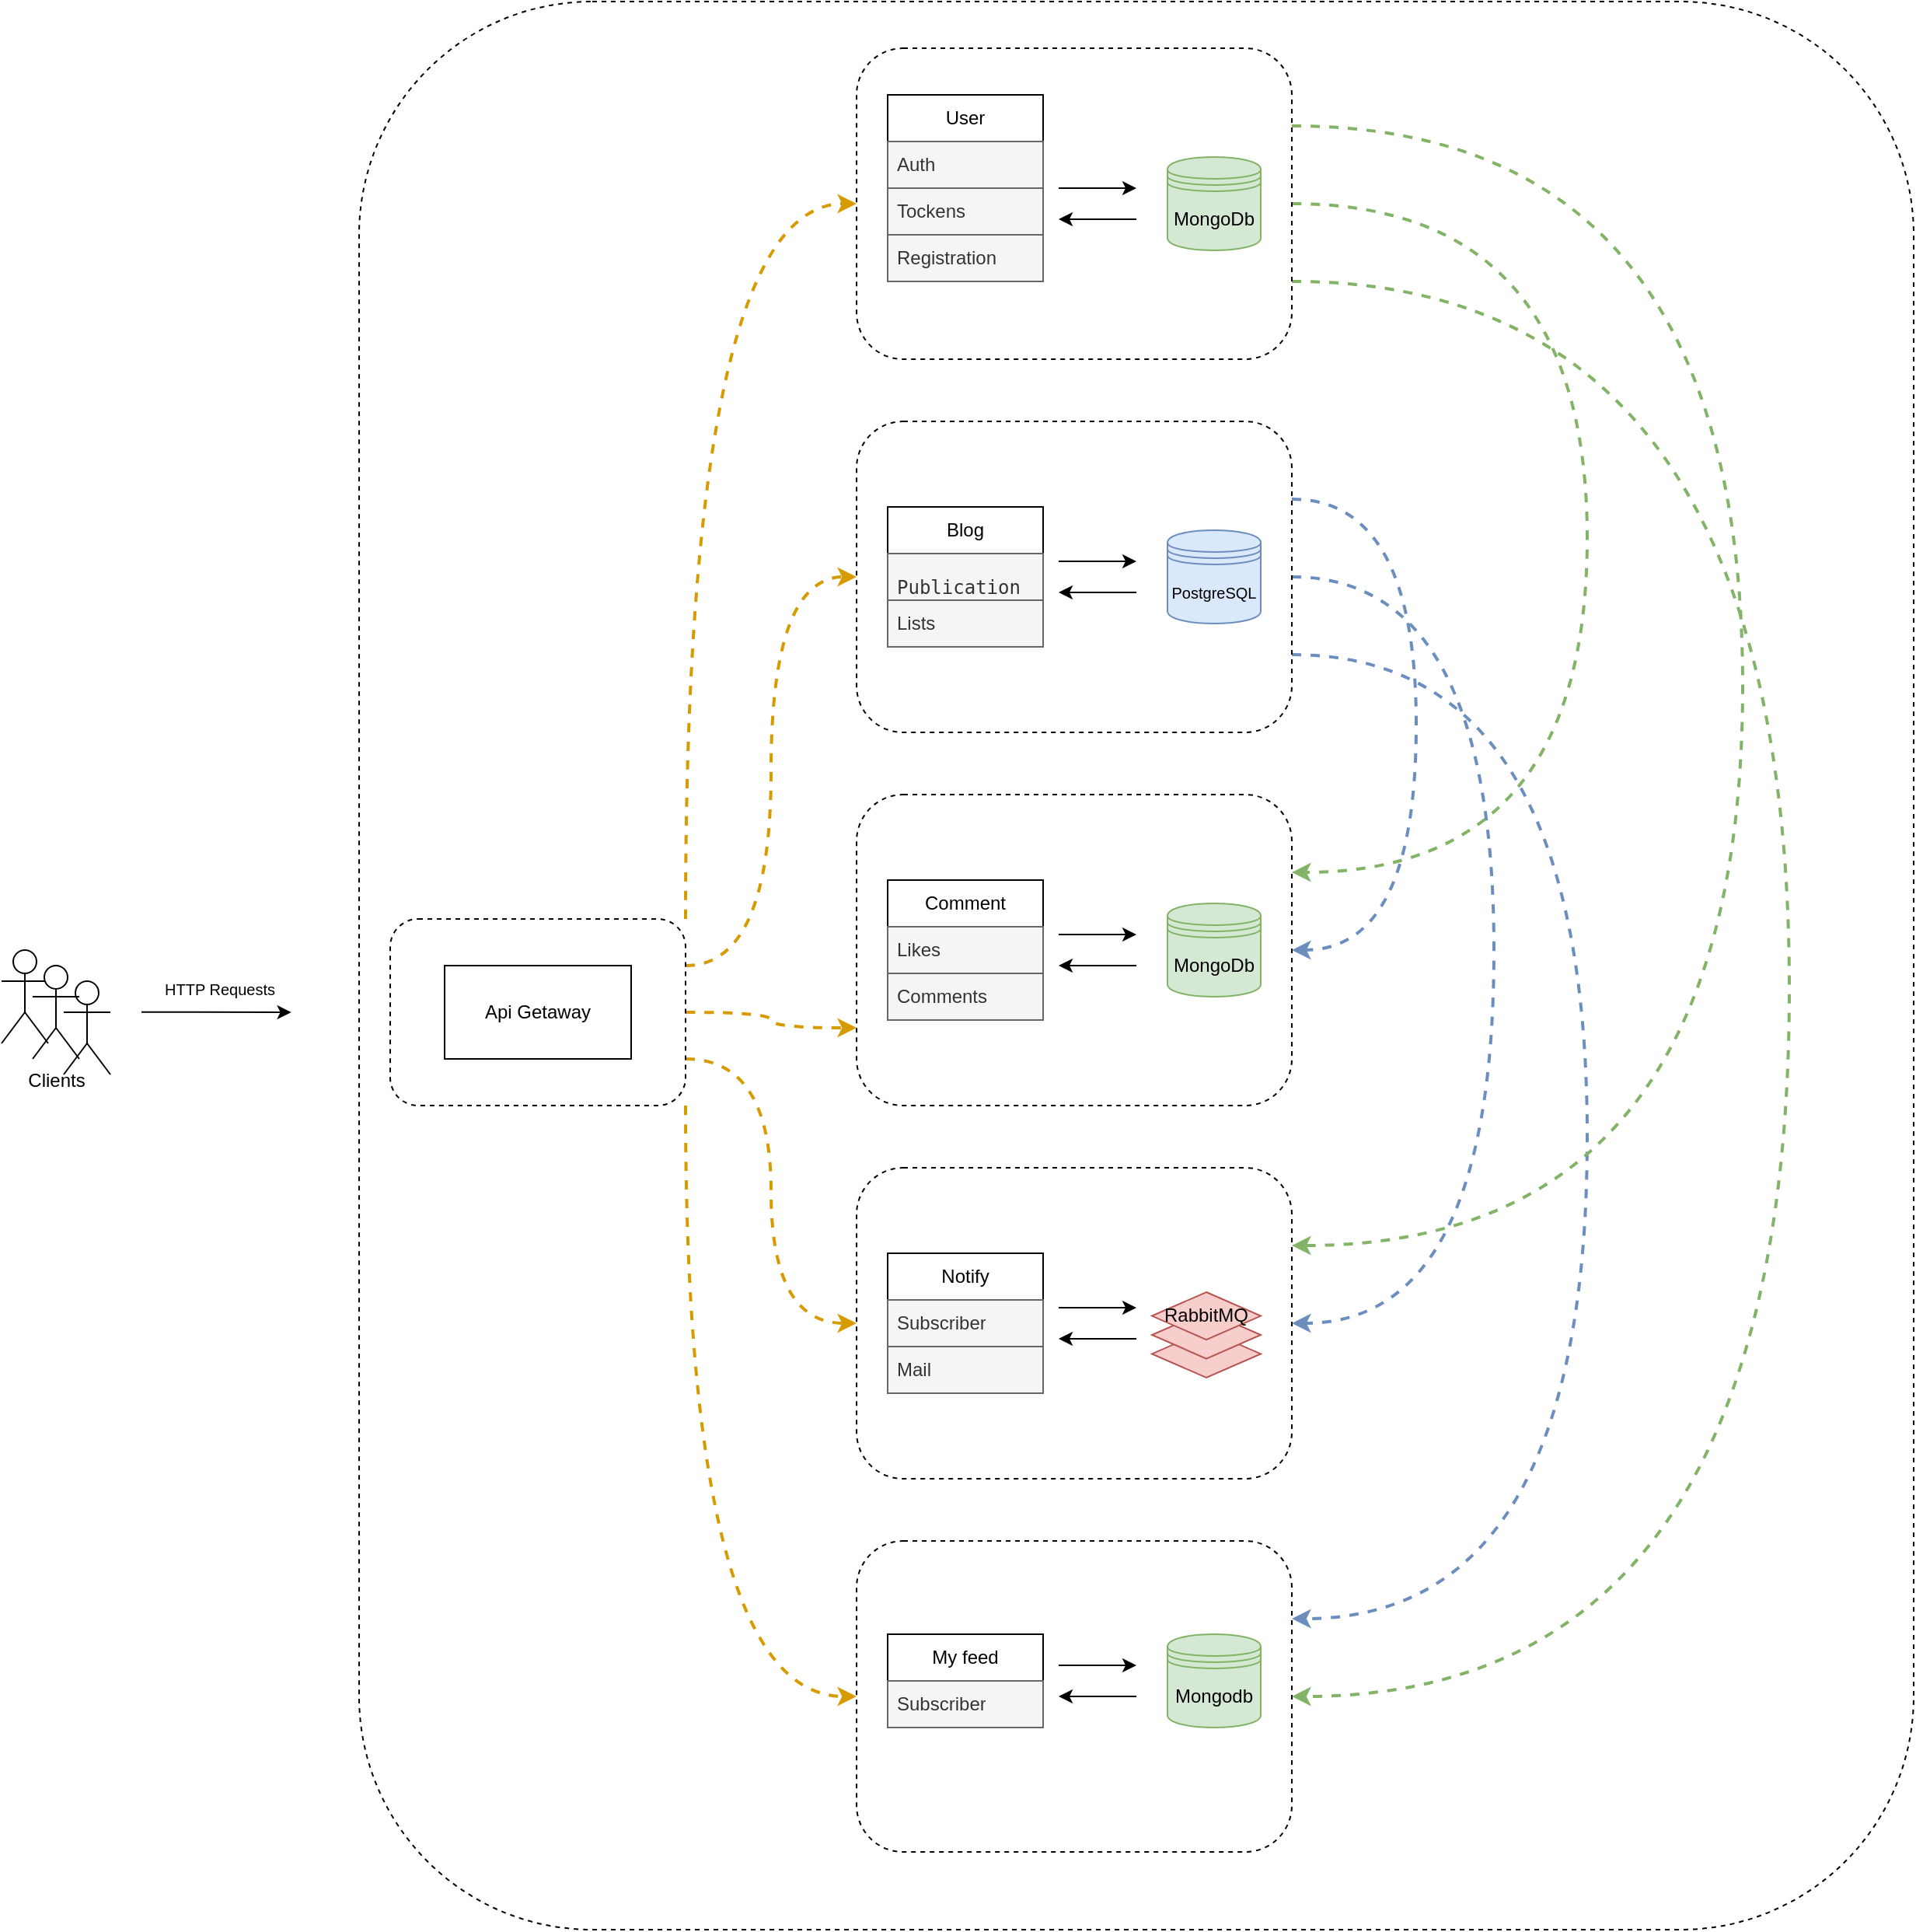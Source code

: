 <mxfile version="21.6.5" type="device">
  <diagram name="Страница 1" id="cByJRXVB2VNbHg6j7xqN">
    <mxGraphModel dx="2049" dy="2246" grid="1" gridSize="10" guides="1" tooltips="1" connect="1" arrows="1" fold="1" page="1" pageScale="1" pageWidth="827" pageHeight="1169" math="0" shadow="0">
      <root>
        <mxCell id="0" />
        <mxCell id="1" parent="0" />
        <mxCell id="BvyJArs3mBASUN0KN0iH-89" value="" style="rounded=1;whiteSpace=wrap;html=1;dashed=1;fillColor=none;" parent="1" vertex="1">
          <mxGeometry x="280" y="-1114" width="1000" height="1240" as="geometry" />
        </mxCell>
        <mxCell id="nxlRNslHRVkKdTCAfa-e-47" style="edgeStyle=orthogonalEdgeStyle;rounded=0;orthogonalLoop=1;jettySize=auto;html=1;exitX=1;exitY=0;exitDx=0;exitDy=0;entryX=0;entryY=0.5;entryDx=0;entryDy=0;curved=1;dashed=1;strokeWidth=2;fillColor=#ffe6cc;strokeColor=#d79b00;" edge="1" parent="1" source="BvyJArs3mBASUN0KN0iH-90" target="nxlRNslHRVkKdTCAfa-e-36">
          <mxGeometry relative="1" as="geometry" />
        </mxCell>
        <mxCell id="nxlRNslHRVkKdTCAfa-e-48" style="edgeStyle=orthogonalEdgeStyle;rounded=0;orthogonalLoop=1;jettySize=auto;html=1;exitX=1;exitY=0.25;exitDx=0;exitDy=0;entryX=0;entryY=0.5;entryDx=0;entryDy=0;curved=1;dashed=1;strokeWidth=2;fillColor=#ffe6cc;strokeColor=#d79b00;" edge="1" parent="1" source="BvyJArs3mBASUN0KN0iH-90" target="BvyJArs3mBASUN0KN0iH-91">
          <mxGeometry relative="1" as="geometry" />
        </mxCell>
        <mxCell id="nxlRNslHRVkKdTCAfa-e-49" style="edgeStyle=orthogonalEdgeStyle;rounded=0;orthogonalLoop=1;jettySize=auto;html=1;exitX=1;exitY=0.5;exitDx=0;exitDy=0;entryX=0;entryY=0.75;entryDx=0;entryDy=0;curved=1;dashed=1;strokeWidth=2;fillColor=#ffe6cc;strokeColor=#d79b00;" edge="1" parent="1" source="BvyJArs3mBASUN0KN0iH-90" target="nxlRNslHRVkKdTCAfa-e-9">
          <mxGeometry relative="1" as="geometry" />
        </mxCell>
        <mxCell id="nxlRNslHRVkKdTCAfa-e-50" style="edgeStyle=orthogonalEdgeStyle;rounded=0;orthogonalLoop=1;jettySize=auto;html=1;exitX=1;exitY=0.75;exitDx=0;exitDy=0;entryX=0;entryY=0.5;entryDx=0;entryDy=0;curved=1;dashed=1;strokeWidth=2;fillColor=#ffe6cc;strokeColor=#d79b00;" edge="1" parent="1" source="BvyJArs3mBASUN0KN0iH-90" target="nxlRNslHRVkKdTCAfa-e-18">
          <mxGeometry relative="1" as="geometry" />
        </mxCell>
        <mxCell id="nxlRNslHRVkKdTCAfa-e-51" style="edgeStyle=orthogonalEdgeStyle;rounded=0;orthogonalLoop=1;jettySize=auto;html=1;exitX=1;exitY=1;exitDx=0;exitDy=0;entryX=0;entryY=0.5;entryDx=0;entryDy=0;curved=1;dashed=1;strokeWidth=2;fillColor=#ffe6cc;strokeColor=#d79b00;" edge="1" parent="1" source="BvyJArs3mBASUN0KN0iH-90" target="nxlRNslHRVkKdTCAfa-e-27">
          <mxGeometry relative="1" as="geometry" />
        </mxCell>
        <mxCell id="BvyJArs3mBASUN0KN0iH-90" value="" style="rounded=1;whiteSpace=wrap;html=1;dashed=1;fillColor=none;" parent="1" vertex="1">
          <mxGeometry x="300" y="-524" width="190" height="120" as="geometry" />
        </mxCell>
        <mxCell id="nxlRNslHRVkKdTCAfa-e-56" style="edgeStyle=orthogonalEdgeStyle;rounded=0;orthogonalLoop=1;jettySize=auto;html=1;exitX=1;exitY=0.25;exitDx=0;exitDy=0;entryX=1;entryY=0.5;entryDx=0;entryDy=0;strokeWidth=2;dashed=1;curved=1;fillColor=#dae8fc;strokeColor=#6c8ebf;" edge="1" parent="1" source="BvyJArs3mBASUN0KN0iH-91" target="nxlRNslHRVkKdTCAfa-e-9">
          <mxGeometry relative="1" as="geometry">
            <Array as="points">
              <mxPoint x="960" y="-794" />
              <mxPoint x="960" y="-504" />
            </Array>
          </mxGeometry>
        </mxCell>
        <mxCell id="nxlRNslHRVkKdTCAfa-e-57" style="edgeStyle=orthogonalEdgeStyle;rounded=0;orthogonalLoop=1;jettySize=auto;html=1;exitX=1;exitY=0.75;exitDx=0;exitDy=0;entryX=1;entryY=0.25;entryDx=0;entryDy=0;strokeWidth=2;dashed=1;curved=1;fillColor=#dae8fc;strokeColor=#6c8ebf;" edge="1" parent="1" source="BvyJArs3mBASUN0KN0iH-91" target="nxlRNslHRVkKdTCAfa-e-27">
          <mxGeometry relative="1" as="geometry">
            <Array as="points">
              <mxPoint x="1070" y="-694" />
              <mxPoint x="1070" y="-74" />
            </Array>
          </mxGeometry>
        </mxCell>
        <mxCell id="nxlRNslHRVkKdTCAfa-e-58" style="edgeStyle=orthogonalEdgeStyle;rounded=0;orthogonalLoop=1;jettySize=auto;html=1;exitX=1;exitY=0.5;exitDx=0;exitDy=0;entryX=1;entryY=0.5;entryDx=0;entryDy=0;strokeWidth=2;dashed=1;curved=1;fillColor=#dae8fc;strokeColor=#6c8ebf;" edge="1" parent="1" source="BvyJArs3mBASUN0KN0iH-91" target="nxlRNslHRVkKdTCAfa-e-18">
          <mxGeometry relative="1" as="geometry">
            <Array as="points">
              <mxPoint x="1010" y="-744" />
              <mxPoint x="1010" y="-264" />
            </Array>
          </mxGeometry>
        </mxCell>
        <mxCell id="BvyJArs3mBASUN0KN0iH-91" value="" style="rounded=1;whiteSpace=wrap;html=1;dashed=1;fillColor=none;" parent="1" vertex="1">
          <mxGeometry x="600" y="-844" width="280" height="200" as="geometry" />
        </mxCell>
        <mxCell id="BvyJArs3mBASUN0KN0iH-97" value="" style="group" parent="1" vertex="1" connectable="0">
          <mxGeometry x="50" y="-504" width="190" height="80" as="geometry" />
        </mxCell>
        <mxCell id="BvyJArs3mBASUN0KN0iH-85" value="" style="group" parent="BvyJArs3mBASUN0KN0iH-97" vertex="1" connectable="0">
          <mxGeometry width="70" height="80" as="geometry" />
        </mxCell>
        <mxCell id="BvyJArs3mBASUN0KN0iH-80" value="" style="shape=umlActor;verticalLabelPosition=bottom;verticalAlign=top;html=1;outlineConnect=0;" parent="BvyJArs3mBASUN0KN0iH-85" vertex="1">
          <mxGeometry width="30" height="60" as="geometry" />
        </mxCell>
        <mxCell id="BvyJArs3mBASUN0KN0iH-81" value="" style="shape=umlActor;verticalLabelPosition=bottom;verticalAlign=top;html=1;outlineConnect=0;" parent="BvyJArs3mBASUN0KN0iH-85" vertex="1">
          <mxGeometry x="40" y="20" width="30" height="60" as="geometry" />
        </mxCell>
        <mxCell id="BvyJArs3mBASUN0KN0iH-82" value="Clients" style="shape=umlActor;verticalLabelPosition=bottom;verticalAlign=top;html=1;outlineConnect=0;" parent="BvyJArs3mBASUN0KN0iH-85" vertex="1">
          <mxGeometry x="20" y="10" width="30" height="60" as="geometry" />
        </mxCell>
        <mxCell id="BvyJArs3mBASUN0KN0iH-86" value="" style="endArrow=classic;html=1;rounded=0;entryX=0.963;entryY=1;entryDx=0;entryDy=0;entryPerimeter=0;" parent="BvyJArs3mBASUN0KN0iH-97" target="BvyJArs3mBASUN0KN0iH-87" edge="1">
          <mxGeometry width="50" height="50" relative="1" as="geometry">
            <mxPoint x="90" y="39.83" as="sourcePoint" />
            <mxPoint x="150" y="39.83" as="targetPoint" />
          </mxGeometry>
        </mxCell>
        <mxCell id="BvyJArs3mBASUN0KN0iH-87" value="&lt;font style=&quot;font-size: 10px;&quot;&gt;HTTP Requests&lt;/font&gt;" style="text;html=1;align=center;verticalAlign=middle;resizable=0;points=[];autosize=1;strokeColor=none;fillColor=none;" parent="BvyJArs3mBASUN0KN0iH-97" vertex="1">
          <mxGeometry x="90" y="10" width="100" height="30" as="geometry" />
        </mxCell>
        <mxCell id="BvyJArs3mBASUN0KN0iH-106" value="&lt;font style=&quot;font-size: 10px;&quot;&gt;PostgreSQL&lt;/font&gt;" style="shape=datastore;whiteSpace=wrap;html=1;fillColor=#dae8fc;strokeColor=#6c8ebf;" parent="1" vertex="1">
          <mxGeometry x="800" y="-774" width="60" height="60" as="geometry" />
        </mxCell>
        <mxCell id="BvyJArs3mBASUN0KN0iH-111" value="My feed" style="swimlane;fontStyle=0;childLayout=stackLayout;horizontal=1;startSize=30;horizontalStack=0;resizeParent=1;resizeParentMax=0;resizeLast=0;collapsible=1;marginBottom=0;whiteSpace=wrap;html=1;fillColor=default;" parent="1" vertex="1">
          <mxGeometry x="620" y="-64" width="100" height="60" as="geometry">
            <mxRectangle x="610" y="250" width="60" height="30" as="alternateBounds" />
          </mxGeometry>
        </mxCell>
        <mxCell id="BvyJArs3mBASUN0KN0iH-112" value="Subscriber" style="text;strokeColor=#666666;fillColor=#f5f5f5;align=left;verticalAlign=middle;spacingLeft=4;spacingRight=4;overflow=hidden;points=[[0,0.5],[1,0.5]];portConstraint=eastwest;rotatable=0;whiteSpace=wrap;html=1;fontColor=#333333;" parent="BvyJArs3mBASUN0KN0iH-111" vertex="1">
          <mxGeometry y="30" width="100" height="30" as="geometry" />
        </mxCell>
        <mxCell id="nxlRNslHRVkKdTCAfa-e-8" value="" style="group" vertex="1" connectable="0" parent="1">
          <mxGeometry x="730" y="-754" width="50" height="20" as="geometry" />
        </mxCell>
        <mxCell id="nxlRNslHRVkKdTCAfa-e-5" value="" style="endArrow=classic;html=1;rounded=0;" edge="1" parent="nxlRNslHRVkKdTCAfa-e-8">
          <mxGeometry width="50" height="50" relative="1" as="geometry">
            <mxPoint as="sourcePoint" />
            <mxPoint x="50" as="targetPoint" />
          </mxGeometry>
        </mxCell>
        <mxCell id="nxlRNslHRVkKdTCAfa-e-7" value="" style="endArrow=classic;html=1;rounded=0;" edge="1" parent="nxlRNslHRVkKdTCAfa-e-8">
          <mxGeometry width="50" height="50" relative="1" as="geometry">
            <mxPoint x="50" y="20" as="sourcePoint" />
            <mxPoint y="20" as="targetPoint" />
          </mxGeometry>
        </mxCell>
        <mxCell id="nxlRNslHRVkKdTCAfa-e-9" value="" style="rounded=1;whiteSpace=wrap;html=1;dashed=1;fillColor=none;" vertex="1" parent="1">
          <mxGeometry x="600" y="-604" width="280" height="200" as="geometry" />
        </mxCell>
        <mxCell id="nxlRNslHRVkKdTCAfa-e-10" value="MongoDb" style="shape=datastore;whiteSpace=wrap;html=1;fillColor=#d5e8d4;strokeColor=#82b366;" vertex="1" parent="1">
          <mxGeometry x="800" y="-534" width="60" height="60" as="geometry" />
        </mxCell>
        <mxCell id="nxlRNslHRVkKdTCAfa-e-11" value="Blog" style="swimlane;fontStyle=0;childLayout=stackLayout;horizontal=1;startSize=30;horizontalStack=0;resizeParent=1;resizeParentMax=0;resizeLast=0;collapsible=1;marginBottom=0;whiteSpace=wrap;html=1;fillColor=default;" vertex="1" parent="1">
          <mxGeometry x="620" y="-789" width="100" height="90" as="geometry">
            <mxRectangle x="610" y="250" width="60" height="30" as="alternateBounds" />
          </mxGeometry>
        </mxCell>
        <mxCell id="nxlRNslHRVkKdTCAfa-e-12" value="&lt;pre style=&quot;text-align:left&quot; id=&quot;tw-target-text&quot; data-placeholder=&quot;Translation&quot; class=&quot;tw-data-text tw-text-large tw-ta&quot;&gt;Publication&lt;/pre&gt;" style="text;strokeColor=#666666;fillColor=#f5f5f5;align=left;verticalAlign=middle;spacingLeft=4;spacingRight=4;overflow=hidden;points=[[0,0.5],[1,0.5]];portConstraint=eastwest;rotatable=0;whiteSpace=wrap;html=1;fontColor=#333333;" vertex="1" parent="nxlRNslHRVkKdTCAfa-e-11">
          <mxGeometry y="30" width="100" height="30" as="geometry" />
        </mxCell>
        <mxCell id="nxlRNslHRVkKdTCAfa-e-13" value="Lists" style="text;strokeColor=#666666;fillColor=#f5f5f5;align=left;verticalAlign=middle;spacingLeft=4;spacingRight=4;overflow=hidden;points=[[0,0.5],[1,0.5]];portConstraint=eastwest;rotatable=0;whiteSpace=wrap;html=1;fontColor=#333333;" vertex="1" parent="nxlRNslHRVkKdTCAfa-e-11">
          <mxGeometry y="60" width="100" height="30" as="geometry" />
        </mxCell>
        <mxCell id="nxlRNslHRVkKdTCAfa-e-15" value="" style="group" vertex="1" connectable="0" parent="1">
          <mxGeometry x="730" y="-514" width="50" height="20" as="geometry" />
        </mxCell>
        <mxCell id="nxlRNslHRVkKdTCAfa-e-16" value="" style="endArrow=classic;html=1;rounded=0;" edge="1" parent="nxlRNslHRVkKdTCAfa-e-15">
          <mxGeometry width="50" height="50" relative="1" as="geometry">
            <mxPoint as="sourcePoint" />
            <mxPoint x="50" as="targetPoint" />
          </mxGeometry>
        </mxCell>
        <mxCell id="nxlRNslHRVkKdTCAfa-e-17" value="" style="endArrow=classic;html=1;rounded=0;" edge="1" parent="nxlRNslHRVkKdTCAfa-e-15">
          <mxGeometry width="50" height="50" relative="1" as="geometry">
            <mxPoint x="50" y="20" as="sourcePoint" />
            <mxPoint y="20" as="targetPoint" />
          </mxGeometry>
        </mxCell>
        <mxCell id="nxlRNslHRVkKdTCAfa-e-18" value="" style="rounded=1;whiteSpace=wrap;html=1;dashed=1;fillColor=none;" vertex="1" parent="1">
          <mxGeometry x="600" y="-364" width="280" height="200" as="geometry" />
        </mxCell>
        <mxCell id="nxlRNslHRVkKdTCAfa-e-20" value="Notify" style="swimlane;fontStyle=0;childLayout=stackLayout;horizontal=1;startSize=30;horizontalStack=0;resizeParent=1;resizeParentMax=0;resizeLast=0;collapsible=1;marginBottom=0;whiteSpace=wrap;html=1;fillColor=default;" vertex="1" parent="1">
          <mxGeometry x="620" y="-309" width="100" height="90" as="geometry">
            <mxRectangle x="610" y="250" width="60" height="30" as="alternateBounds" />
          </mxGeometry>
        </mxCell>
        <mxCell id="nxlRNslHRVkKdTCAfa-e-21" value="Subscriber" style="text;strokeColor=#666666;fillColor=#f5f5f5;align=left;verticalAlign=middle;spacingLeft=4;spacingRight=4;overflow=hidden;points=[[0,0.5],[1,0.5]];portConstraint=eastwest;rotatable=0;whiteSpace=wrap;html=1;fontColor=#333333;" vertex="1" parent="nxlRNslHRVkKdTCAfa-e-20">
          <mxGeometry y="30" width="100" height="30" as="geometry" />
        </mxCell>
        <mxCell id="nxlRNslHRVkKdTCAfa-e-22" value="Mail" style="text;strokeColor=#666666;fillColor=#f5f5f5;align=left;verticalAlign=middle;spacingLeft=4;spacingRight=4;overflow=hidden;points=[[0,0.5],[1,0.5]];portConstraint=eastwest;rotatable=0;whiteSpace=wrap;html=1;fontColor=#333333;" vertex="1" parent="nxlRNslHRVkKdTCAfa-e-20">
          <mxGeometry y="60" width="100" height="30" as="geometry" />
        </mxCell>
        <mxCell id="nxlRNslHRVkKdTCAfa-e-24" value="" style="group" vertex="1" connectable="0" parent="1">
          <mxGeometry x="730" y="-274" width="50" height="20" as="geometry" />
        </mxCell>
        <mxCell id="nxlRNslHRVkKdTCAfa-e-25" value="" style="endArrow=classic;html=1;rounded=0;" edge="1" parent="nxlRNslHRVkKdTCAfa-e-24">
          <mxGeometry width="50" height="50" relative="1" as="geometry">
            <mxPoint as="sourcePoint" />
            <mxPoint x="50" as="targetPoint" />
          </mxGeometry>
        </mxCell>
        <mxCell id="nxlRNslHRVkKdTCAfa-e-26" value="" style="endArrow=classic;html=1;rounded=0;" edge="1" parent="nxlRNslHRVkKdTCAfa-e-24">
          <mxGeometry width="50" height="50" relative="1" as="geometry">
            <mxPoint x="50" y="20" as="sourcePoint" />
            <mxPoint y="20" as="targetPoint" />
          </mxGeometry>
        </mxCell>
        <mxCell id="nxlRNslHRVkKdTCAfa-e-27" value="" style="rounded=1;whiteSpace=wrap;html=1;dashed=1;fillColor=none;" vertex="1" parent="1">
          <mxGeometry x="600" y="-124" width="280" height="200" as="geometry" />
        </mxCell>
        <mxCell id="nxlRNslHRVkKdTCAfa-e-28" value="Mongodb" style="shape=datastore;whiteSpace=wrap;html=1;fillColor=#d5e8d4;strokeColor=#82b366;" vertex="1" parent="1">
          <mxGeometry x="800" y="-64" width="60" height="60" as="geometry" />
        </mxCell>
        <mxCell id="nxlRNslHRVkKdTCAfa-e-29" value="Comment" style="swimlane;fontStyle=0;childLayout=stackLayout;horizontal=1;startSize=30;horizontalStack=0;resizeParent=1;resizeParentMax=0;resizeLast=0;collapsible=1;marginBottom=0;whiteSpace=wrap;html=1;fillColor=default;" vertex="1" parent="1">
          <mxGeometry x="620" y="-549" width="100" height="90" as="geometry">
            <mxRectangle x="610" y="250" width="60" height="30" as="alternateBounds" />
          </mxGeometry>
        </mxCell>
        <mxCell id="nxlRNslHRVkKdTCAfa-e-30" value="Likes" style="text;strokeColor=#666666;fillColor=#f5f5f5;align=left;verticalAlign=middle;spacingLeft=4;spacingRight=4;overflow=hidden;points=[[0,0.5],[1,0.5]];portConstraint=eastwest;rotatable=0;whiteSpace=wrap;html=1;fontColor=#333333;" vertex="1" parent="nxlRNslHRVkKdTCAfa-e-29">
          <mxGeometry y="30" width="100" height="30" as="geometry" />
        </mxCell>
        <mxCell id="nxlRNslHRVkKdTCAfa-e-31" value="Comments" style="text;strokeColor=#666666;fillColor=#f5f5f5;align=left;verticalAlign=middle;spacingLeft=4;spacingRight=4;overflow=hidden;points=[[0,0.5],[1,0.5]];portConstraint=eastwest;rotatable=0;whiteSpace=wrap;html=1;fontColor=#333333;" vertex="1" parent="nxlRNslHRVkKdTCAfa-e-29">
          <mxGeometry y="60" width="100" height="30" as="geometry" />
        </mxCell>
        <mxCell id="nxlRNslHRVkKdTCAfa-e-33" value="" style="group" vertex="1" connectable="0" parent="1">
          <mxGeometry x="730" y="-44" width="50" height="20" as="geometry" />
        </mxCell>
        <mxCell id="nxlRNslHRVkKdTCAfa-e-34" value="" style="endArrow=classic;html=1;rounded=0;" edge="1" parent="nxlRNslHRVkKdTCAfa-e-33">
          <mxGeometry width="50" height="50" relative="1" as="geometry">
            <mxPoint as="sourcePoint" />
            <mxPoint x="50" as="targetPoint" />
          </mxGeometry>
        </mxCell>
        <mxCell id="nxlRNslHRVkKdTCAfa-e-35" value="" style="endArrow=classic;html=1;rounded=0;" edge="1" parent="nxlRNslHRVkKdTCAfa-e-33">
          <mxGeometry width="50" height="50" relative="1" as="geometry">
            <mxPoint x="50" y="20" as="sourcePoint" />
            <mxPoint y="20" as="targetPoint" />
          </mxGeometry>
        </mxCell>
        <mxCell id="nxlRNslHRVkKdTCAfa-e-52" style="edgeStyle=orthogonalEdgeStyle;rounded=0;orthogonalLoop=1;jettySize=auto;html=1;exitX=1;exitY=0.5;exitDx=0;exitDy=0;entryX=1;entryY=0.25;entryDx=0;entryDy=0;strokeWidth=2;dashed=1;curved=1;fillColor=#d5e8d4;strokeColor=#82b366;" edge="1" parent="1" source="nxlRNslHRVkKdTCAfa-e-36" target="nxlRNslHRVkKdTCAfa-e-9">
          <mxGeometry relative="1" as="geometry">
            <Array as="points">
              <mxPoint x="1070" y="-984" />
              <mxPoint x="1070" y="-554" />
            </Array>
          </mxGeometry>
        </mxCell>
        <mxCell id="nxlRNslHRVkKdTCAfa-e-53" style="edgeStyle=orthogonalEdgeStyle;rounded=0;orthogonalLoop=1;jettySize=auto;html=1;exitX=1;exitY=0.25;exitDx=0;exitDy=0;entryX=1;entryY=0.25;entryDx=0;entryDy=0;strokeWidth=2;dashed=1;curved=1;fillColor=#d5e8d4;strokeColor=#82b366;" edge="1" parent="1" source="nxlRNslHRVkKdTCAfa-e-36" target="nxlRNslHRVkKdTCAfa-e-18">
          <mxGeometry relative="1" as="geometry">
            <Array as="points">
              <mxPoint x="1170" y="-1034" />
              <mxPoint x="1170" y="-314" />
            </Array>
          </mxGeometry>
        </mxCell>
        <mxCell id="nxlRNslHRVkKdTCAfa-e-55" style="edgeStyle=orthogonalEdgeStyle;rounded=0;orthogonalLoop=1;jettySize=auto;html=1;exitX=1;exitY=0.75;exitDx=0;exitDy=0;entryX=1;entryY=0.5;entryDx=0;entryDy=0;strokeWidth=2;dashed=1;curved=1;fillColor=#d5e8d4;strokeColor=#82b366;" edge="1" parent="1" source="nxlRNslHRVkKdTCAfa-e-36" target="nxlRNslHRVkKdTCAfa-e-27">
          <mxGeometry relative="1" as="geometry">
            <Array as="points">
              <mxPoint x="1200" y="-934" />
              <mxPoint x="1200" y="-24" />
            </Array>
          </mxGeometry>
        </mxCell>
        <mxCell id="nxlRNslHRVkKdTCAfa-e-36" value="" style="rounded=1;whiteSpace=wrap;html=1;dashed=1;fillColor=none;" vertex="1" parent="1">
          <mxGeometry x="600" y="-1084" width="280" height="200" as="geometry" />
        </mxCell>
        <mxCell id="nxlRNslHRVkKdTCAfa-e-37" value="MongoDb" style="shape=datastore;whiteSpace=wrap;html=1;fillColor=#d5e8d4;strokeColor=#82b366;" vertex="1" parent="1">
          <mxGeometry x="800" y="-1014" width="60" height="60" as="geometry" />
        </mxCell>
        <mxCell id="nxlRNslHRVkKdTCAfa-e-38" value="User" style="swimlane;fontStyle=0;childLayout=stackLayout;horizontal=1;startSize=30;horizontalStack=0;resizeParent=1;resizeParentMax=0;resizeLast=0;collapsible=1;marginBottom=0;whiteSpace=wrap;html=1;fillColor=default;" vertex="1" parent="1">
          <mxGeometry x="620" y="-1054" width="100" height="120" as="geometry">
            <mxRectangle x="610" y="250" width="60" height="30" as="alternateBounds" />
          </mxGeometry>
        </mxCell>
        <mxCell id="nxlRNslHRVkKdTCAfa-e-39" value="Auth" style="text;strokeColor=#666666;fillColor=#f5f5f5;align=left;verticalAlign=middle;spacingLeft=4;spacingRight=4;overflow=hidden;points=[[0,0.5],[1,0.5]];portConstraint=eastwest;rotatable=0;whiteSpace=wrap;html=1;fontColor=#333333;" vertex="1" parent="nxlRNslHRVkKdTCAfa-e-38">
          <mxGeometry y="30" width="100" height="30" as="geometry" />
        </mxCell>
        <mxCell id="nxlRNslHRVkKdTCAfa-e-40" value="Tockens" style="text;strokeColor=#666666;fillColor=#f5f5f5;align=left;verticalAlign=middle;spacingLeft=4;spacingRight=4;overflow=hidden;points=[[0,0.5],[1,0.5]];portConstraint=eastwest;rotatable=0;whiteSpace=wrap;html=1;fontColor=#333333;" vertex="1" parent="nxlRNslHRVkKdTCAfa-e-38">
          <mxGeometry y="60" width="100" height="30" as="geometry" />
        </mxCell>
        <mxCell id="nxlRNslHRVkKdTCAfa-e-41" value="Registration" style="text;strokeColor=#666666;fillColor=#f5f5f5;align=left;verticalAlign=middle;spacingLeft=4;spacingRight=4;overflow=hidden;points=[[0,0.5],[1,0.5]];portConstraint=eastwest;rotatable=0;whiteSpace=wrap;html=1;fontColor=#333333;" vertex="1" parent="nxlRNslHRVkKdTCAfa-e-38">
          <mxGeometry y="90" width="100" height="30" as="geometry" />
        </mxCell>
        <mxCell id="nxlRNslHRVkKdTCAfa-e-42" value="" style="group" vertex="1" connectable="0" parent="1">
          <mxGeometry x="730" y="-994" width="50" height="20" as="geometry" />
        </mxCell>
        <mxCell id="nxlRNslHRVkKdTCAfa-e-43" value="" style="endArrow=classic;html=1;rounded=0;" edge="1" parent="nxlRNslHRVkKdTCAfa-e-42">
          <mxGeometry width="50" height="50" relative="1" as="geometry">
            <mxPoint as="sourcePoint" />
            <mxPoint x="50" as="targetPoint" />
          </mxGeometry>
        </mxCell>
        <mxCell id="nxlRNslHRVkKdTCAfa-e-44" value="" style="endArrow=classic;html=1;rounded=0;" edge="1" parent="nxlRNslHRVkKdTCAfa-e-42">
          <mxGeometry width="50" height="50" relative="1" as="geometry">
            <mxPoint x="50" y="20" as="sourcePoint" />
            <mxPoint y="20" as="targetPoint" />
          </mxGeometry>
        </mxCell>
        <mxCell id="nxlRNslHRVkKdTCAfa-e-45" value="Api Getaway" style="rounded=0;whiteSpace=wrap;html=1;" vertex="1" parent="1">
          <mxGeometry x="335" y="-494" width="120" height="60" as="geometry" />
        </mxCell>
        <mxCell id="nxlRNslHRVkKdTCAfa-e-64" value="" style="group" vertex="1" connectable="0" parent="1">
          <mxGeometry x="790" y="-284" width="70" height="55" as="geometry" />
        </mxCell>
        <mxCell id="nxlRNslHRVkKdTCAfa-e-60" value="" style="rhombus;whiteSpace=wrap;html=1;fillColor=#f8cecc;strokeColor=#b85450;" vertex="1" parent="nxlRNslHRVkKdTCAfa-e-64">
          <mxGeometry y="24.444" width="70" height="30.556" as="geometry" />
        </mxCell>
        <mxCell id="nxlRNslHRVkKdTCAfa-e-62" value="" style="rhombus;whiteSpace=wrap;html=1;fillColor=#f8cecc;strokeColor=#b85450;" vertex="1" parent="nxlRNslHRVkKdTCAfa-e-64">
          <mxGeometry y="12.222" width="70" height="30.556" as="geometry" />
        </mxCell>
        <mxCell id="nxlRNslHRVkKdTCAfa-e-63" value="RabbitMQ" style="rhombus;whiteSpace=wrap;html=1;fillColor=#f8cecc;strokeColor=#b85450;" vertex="1" parent="nxlRNslHRVkKdTCAfa-e-64">
          <mxGeometry width="70" height="30.556" as="geometry" />
        </mxCell>
      </root>
    </mxGraphModel>
  </diagram>
</mxfile>
